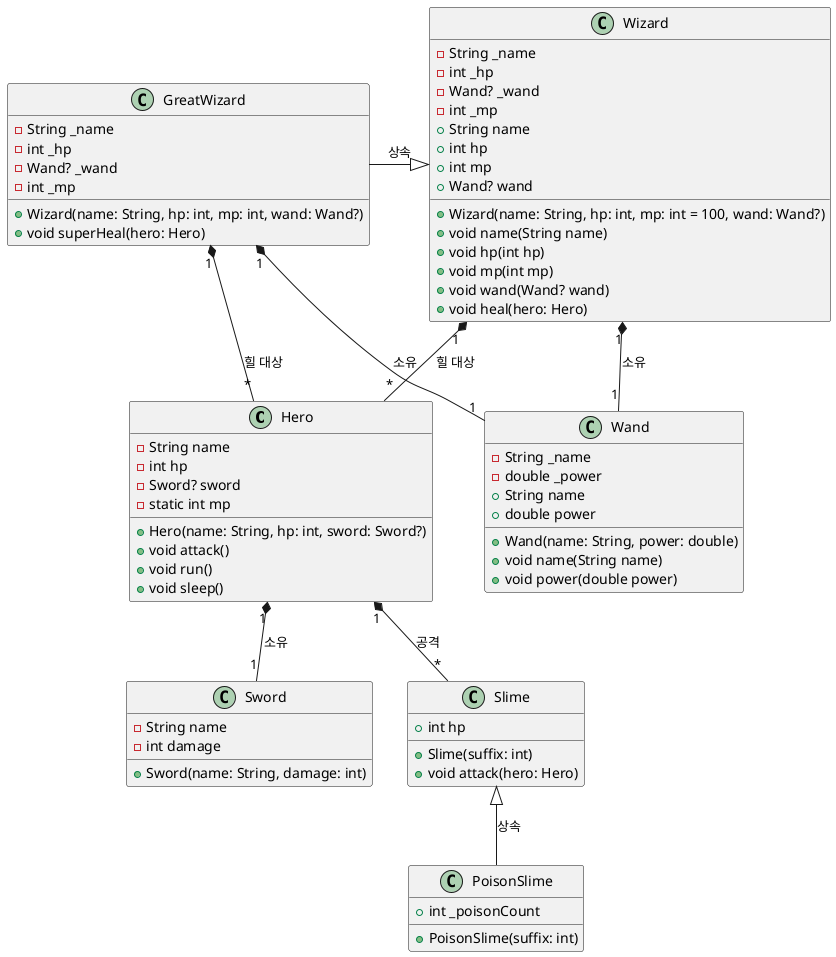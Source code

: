 @startuml

' Hero 클래스
class Hero {
  - String name
  - int hp
  - Sword? sword
  - static int mp
  + Hero(name: String, hp: int, sword: Sword?)
  + void attack()
  + void run()
  + void sleep()
}

' Sword 클래스
class Sword {
  - String name
  - int damage
  + Sword(name: String, damage: int)
}

' Slime 클래스
class Slime {
  + int hp
  + Slime(suffix: int)
  + void attack(hero: Hero)
}

' PoisonSlime 클래스
class PoisonSlime {
  + int _poisonCount
  + PoisonSlime(suffix: int)
}


class Wizard {
  - String _name
  - int _hp
  - Wand? _wand
  - int _mp
  + Wizard(name: String, hp: int, mp: int = 100, wand: Wand?)
  + String name
  + int hp
  + int mp
  + Wand? wand
  + void name(String name)
  + void hp(int hp)
  + void mp(int mp)
  + void wand(Wand? wand)
  + void heal(hero: Hero)
}

' Wand 클래스
class Wand {
  - String _name
  - double _power
  + Wand(name: String, power: double)
  + String name
  + double power
  + void name(String name)
  + void power(double power)
}


' GreatWizard 클래스
class GreatWizard {
  - String _name
  - int _hp
  - Wand? _wand
  - int _mp
  + Wizard(name: String, hp: int, mp: int, wand: Wand?)
  + void superHeal(hero: Hero)
}

' 관계 정의

Hero "1" *-- "1" Sword : 소유
Hero "1" *-- "*" Slime : 공격
Slime <|-- PoisonSlime : 상속
GreatWizard -|> Wizard : 상속
Wizard "1" *-- "1" Wand : 소유
Wizard "1" *-- "*" Hero : 힐 대상
GreatWizard "1" *-- "1" Wand : 소유
GreatWizard "1" *-- "*" Hero : 힐 대상


@enduml
